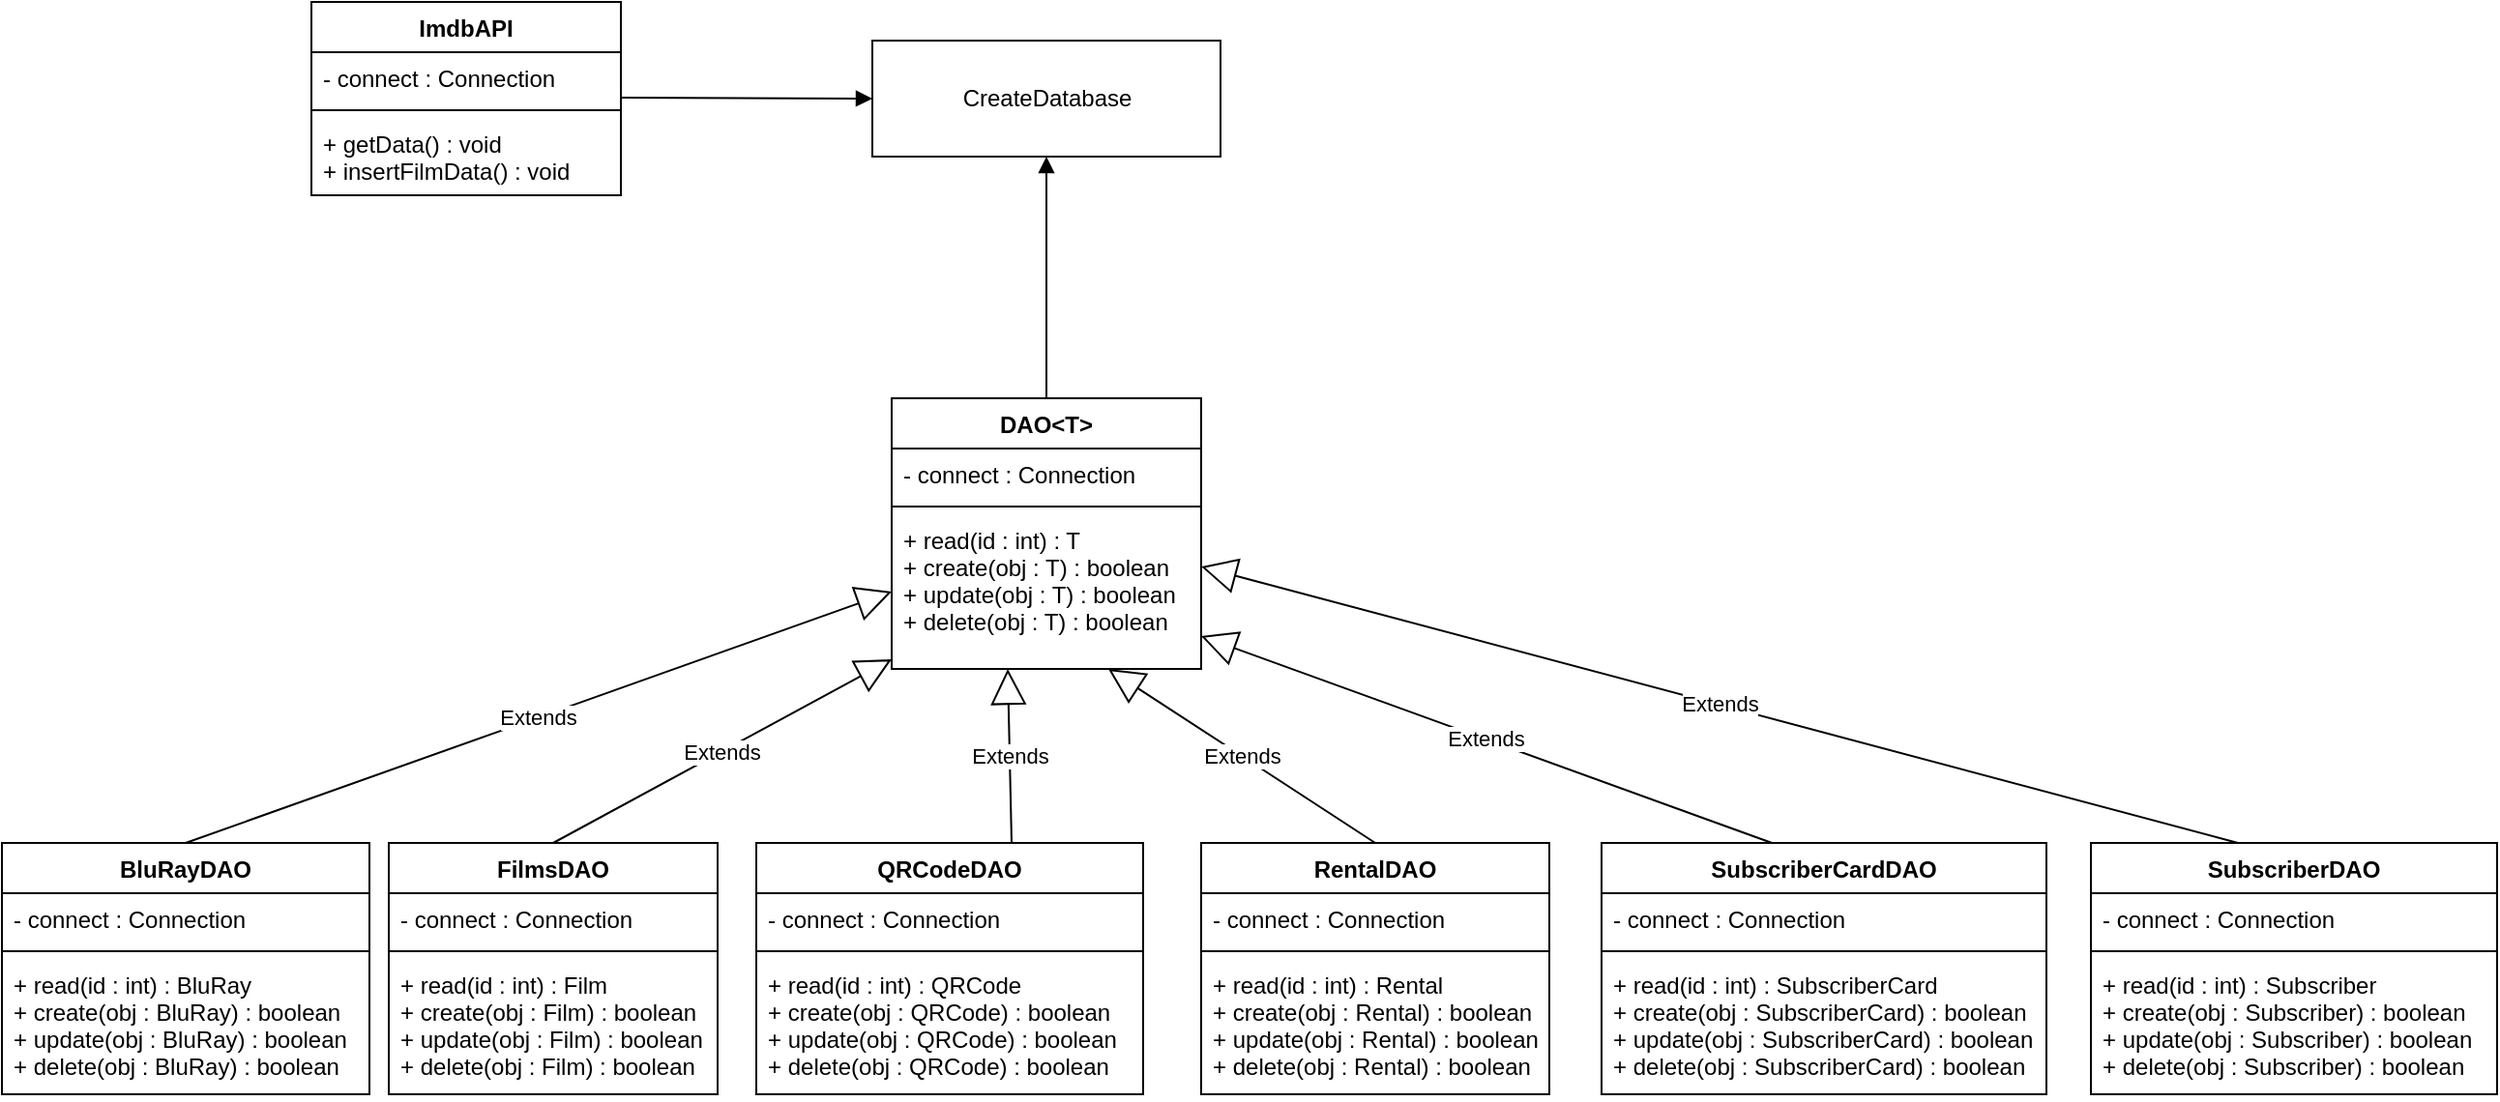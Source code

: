 <mxfile version="20.6.2" type="device"><diagram id="24D9t57EUI3LmT-qk2Hr" name="Page-1"><mxGraphModel dx="1422" dy="762" grid="1" gridSize="10" guides="1" tooltips="1" connect="1" arrows="1" fold="1" page="1" pageScale="1" pageWidth="827" pageHeight="1169" math="0" shadow="0"><root><mxCell id="0"/><mxCell id="1" parent="0"/><mxCell id="Q70r8gTBDb8deGcfzBAF-1" value="SubscriberDAO" style="swimlane;fontStyle=1;align=center;verticalAlign=top;childLayout=stackLayout;horizontal=1;startSize=26;horizontalStack=0;resizeParent=1;resizeParentMax=0;resizeLast=0;collapsible=1;marginBottom=0;" vertex="1" parent="1"><mxGeometry x="1140" y="625" width="210" height="130" as="geometry"/></mxCell><mxCell id="Q70r8gTBDb8deGcfzBAF-2" value="- connect : Connection" style="text;strokeColor=none;fillColor=none;align=left;verticalAlign=top;spacingLeft=4;spacingRight=4;overflow=hidden;rotatable=0;points=[[0,0.5],[1,0.5]];portConstraint=eastwest;" vertex="1" parent="Q70r8gTBDb8deGcfzBAF-1"><mxGeometry y="26" width="210" height="26" as="geometry"/></mxCell><mxCell id="Q70r8gTBDb8deGcfzBAF-3" value="" style="line;strokeWidth=1;fillColor=none;align=left;verticalAlign=middle;spacingTop=-1;spacingLeft=3;spacingRight=3;rotatable=0;labelPosition=right;points=[];portConstraint=eastwest;strokeColor=inherit;" vertex="1" parent="Q70r8gTBDb8deGcfzBAF-1"><mxGeometry y="52" width="210" height="8" as="geometry"/></mxCell><mxCell id="Q70r8gTBDb8deGcfzBAF-4" value="+ read(id : int) : Subscriber&#10;+ create(obj : Subscriber) : boolean&#10;+ update(obj : Subscriber) : boolean&#10;+ delete(obj : Subscriber) : boolean" style="text;strokeColor=none;fillColor=none;align=left;verticalAlign=top;spacingLeft=4;spacingRight=4;overflow=hidden;rotatable=0;points=[[0,0.5],[1,0.5]];portConstraint=eastwest;" vertex="1" parent="Q70r8gTBDb8deGcfzBAF-1"><mxGeometry y="60" width="210" height="70" as="geometry"/></mxCell><mxCell id="Q70r8gTBDb8deGcfzBAF-5" value="SubscriberCardDAO" style="swimlane;fontStyle=1;align=center;verticalAlign=top;childLayout=stackLayout;horizontal=1;startSize=26;horizontalStack=0;resizeParent=1;resizeParentMax=0;resizeLast=0;collapsible=1;marginBottom=0;" vertex="1" parent="1"><mxGeometry x="887" y="625" width="230" height="130" as="geometry"/></mxCell><mxCell id="Q70r8gTBDb8deGcfzBAF-6" value="- connect : Connection" style="text;strokeColor=none;fillColor=none;align=left;verticalAlign=top;spacingLeft=4;spacingRight=4;overflow=hidden;rotatable=0;points=[[0,0.5],[1,0.5]];portConstraint=eastwest;" vertex="1" parent="Q70r8gTBDb8deGcfzBAF-5"><mxGeometry y="26" width="230" height="26" as="geometry"/></mxCell><mxCell id="Q70r8gTBDb8deGcfzBAF-7" value="" style="line;strokeWidth=1;fillColor=none;align=left;verticalAlign=middle;spacingTop=-1;spacingLeft=3;spacingRight=3;rotatable=0;labelPosition=right;points=[];portConstraint=eastwest;strokeColor=inherit;" vertex="1" parent="Q70r8gTBDb8deGcfzBAF-5"><mxGeometry y="52" width="230" height="8" as="geometry"/></mxCell><mxCell id="Q70r8gTBDb8deGcfzBAF-8" value="+ read(id : int) : SubscriberCard&#10;+ create(obj : SubscriberCard) : boolean&#10;+ update(obj : SubscriberCard) : boolean&#10;+ delete(obj : SubscriberCard) : boolean" style="text;strokeColor=none;fillColor=none;align=left;verticalAlign=top;spacingLeft=4;spacingRight=4;overflow=hidden;rotatable=0;points=[[0,0.5],[1,0.5]];portConstraint=eastwest;" vertex="1" parent="Q70r8gTBDb8deGcfzBAF-5"><mxGeometry y="60" width="230" height="70" as="geometry"/></mxCell><mxCell id="Q70r8gTBDb8deGcfzBAF-9" value="RentalDAO" style="swimlane;fontStyle=1;align=center;verticalAlign=top;childLayout=stackLayout;horizontal=1;startSize=26;horizontalStack=0;resizeParent=1;resizeParentMax=0;resizeLast=0;collapsible=1;marginBottom=0;" vertex="1" parent="1"><mxGeometry x="680" y="625" width="180" height="130" as="geometry"/></mxCell><mxCell id="Q70r8gTBDb8deGcfzBAF-10" value="- connect : Connection" style="text;strokeColor=none;fillColor=none;align=left;verticalAlign=top;spacingLeft=4;spacingRight=4;overflow=hidden;rotatable=0;points=[[0,0.5],[1,0.5]];portConstraint=eastwest;" vertex="1" parent="Q70r8gTBDb8deGcfzBAF-9"><mxGeometry y="26" width="180" height="26" as="geometry"/></mxCell><mxCell id="Q70r8gTBDb8deGcfzBAF-11" value="" style="line;strokeWidth=1;fillColor=none;align=left;verticalAlign=middle;spacingTop=-1;spacingLeft=3;spacingRight=3;rotatable=0;labelPosition=right;points=[];portConstraint=eastwest;strokeColor=inherit;" vertex="1" parent="Q70r8gTBDb8deGcfzBAF-9"><mxGeometry y="52" width="180" height="8" as="geometry"/></mxCell><mxCell id="Q70r8gTBDb8deGcfzBAF-12" value="+ read(id : int) : Rental&#10;+ create(obj : Rental) : boolean&#10;+ update(obj : Rental) : boolean&#10;+ delete(obj : Rental) : boolean" style="text;strokeColor=none;fillColor=none;align=left;verticalAlign=top;spacingLeft=4;spacingRight=4;overflow=hidden;rotatable=0;points=[[0,0.5],[1,0.5]];portConstraint=eastwest;" vertex="1" parent="Q70r8gTBDb8deGcfzBAF-9"><mxGeometry y="60" width="180" height="70" as="geometry"/></mxCell><mxCell id="Q70r8gTBDb8deGcfzBAF-13" value="QRCodeDAO" style="swimlane;fontStyle=1;align=center;verticalAlign=top;childLayout=stackLayout;horizontal=1;startSize=26;horizontalStack=0;resizeParent=1;resizeParentMax=0;resizeLast=0;collapsible=1;marginBottom=0;" vertex="1" parent="1"><mxGeometry x="450" y="625" width="200" height="130" as="geometry"/></mxCell><mxCell id="Q70r8gTBDb8deGcfzBAF-14" value="- connect : Connection" style="text;strokeColor=none;fillColor=none;align=left;verticalAlign=top;spacingLeft=4;spacingRight=4;overflow=hidden;rotatable=0;points=[[0,0.5],[1,0.5]];portConstraint=eastwest;" vertex="1" parent="Q70r8gTBDb8deGcfzBAF-13"><mxGeometry y="26" width="200" height="26" as="geometry"/></mxCell><mxCell id="Q70r8gTBDb8deGcfzBAF-15" value="" style="line;strokeWidth=1;fillColor=none;align=left;verticalAlign=middle;spacingTop=-1;spacingLeft=3;spacingRight=3;rotatable=0;labelPosition=right;points=[];portConstraint=eastwest;strokeColor=inherit;" vertex="1" parent="Q70r8gTBDb8deGcfzBAF-13"><mxGeometry y="52" width="200" height="8" as="geometry"/></mxCell><mxCell id="Q70r8gTBDb8deGcfzBAF-16" value="+ read(id : int) : QRCode&#10;+ create(obj : QRCode) : boolean&#10;+ update(obj : QRCode) : boolean&#10;+ delete(obj : QRCode) : boolean" style="text;strokeColor=none;fillColor=none;align=left;verticalAlign=top;spacingLeft=4;spacingRight=4;overflow=hidden;rotatable=0;points=[[0,0.5],[1,0.5]];portConstraint=eastwest;" vertex="1" parent="Q70r8gTBDb8deGcfzBAF-13"><mxGeometry y="60" width="200" height="70" as="geometry"/></mxCell><mxCell id="Q70r8gTBDb8deGcfzBAF-17" value="FilmsDAO" style="swimlane;fontStyle=1;align=center;verticalAlign=top;childLayout=stackLayout;horizontal=1;startSize=26;horizontalStack=0;resizeParent=1;resizeParentMax=0;resizeLast=0;collapsible=1;marginBottom=0;" vertex="1" parent="1"><mxGeometry x="260" y="625" width="170" height="130" as="geometry"/></mxCell><mxCell id="Q70r8gTBDb8deGcfzBAF-18" value="- connect : Connection" style="text;strokeColor=none;fillColor=none;align=left;verticalAlign=top;spacingLeft=4;spacingRight=4;overflow=hidden;rotatable=0;points=[[0,0.5],[1,0.5]];portConstraint=eastwest;" vertex="1" parent="Q70r8gTBDb8deGcfzBAF-17"><mxGeometry y="26" width="170" height="26" as="geometry"/></mxCell><mxCell id="Q70r8gTBDb8deGcfzBAF-19" value="" style="line;strokeWidth=1;fillColor=none;align=left;verticalAlign=middle;spacingTop=-1;spacingLeft=3;spacingRight=3;rotatable=0;labelPosition=right;points=[];portConstraint=eastwest;strokeColor=inherit;" vertex="1" parent="Q70r8gTBDb8deGcfzBAF-17"><mxGeometry y="52" width="170" height="8" as="geometry"/></mxCell><mxCell id="Q70r8gTBDb8deGcfzBAF-20" value="+ read(id : int) : Film&#10;+ create(obj : Film) : boolean&#10;+ update(obj : Film) : boolean&#10;+ delete(obj : Film) : boolean" style="text;strokeColor=none;fillColor=none;align=left;verticalAlign=top;spacingLeft=4;spacingRight=4;overflow=hidden;rotatable=0;points=[[0,0.5],[1,0.5]];portConstraint=eastwest;" vertex="1" parent="Q70r8gTBDb8deGcfzBAF-17"><mxGeometry y="60" width="170" height="70" as="geometry"/></mxCell><mxCell id="Q70r8gTBDb8deGcfzBAF-21" value="BluRayDAO" style="swimlane;fontStyle=1;align=center;verticalAlign=top;childLayout=stackLayout;horizontal=1;startSize=26;horizontalStack=0;resizeParent=1;resizeParentMax=0;resizeLast=0;collapsible=1;marginBottom=0;" vertex="1" parent="1"><mxGeometry x="60" y="625" width="190" height="130" as="geometry"/></mxCell><mxCell id="Q70r8gTBDb8deGcfzBAF-22" value="- connect : Connection" style="text;strokeColor=none;fillColor=none;align=left;verticalAlign=top;spacingLeft=4;spacingRight=4;overflow=hidden;rotatable=0;points=[[0,0.5],[1,0.5]];portConstraint=eastwest;" vertex="1" parent="Q70r8gTBDb8deGcfzBAF-21"><mxGeometry y="26" width="190" height="26" as="geometry"/></mxCell><mxCell id="Q70r8gTBDb8deGcfzBAF-23" value="" style="line;strokeWidth=1;fillColor=none;align=left;verticalAlign=middle;spacingTop=-1;spacingLeft=3;spacingRight=3;rotatable=0;labelPosition=right;points=[];portConstraint=eastwest;strokeColor=inherit;" vertex="1" parent="Q70r8gTBDb8deGcfzBAF-21"><mxGeometry y="52" width="190" height="8" as="geometry"/></mxCell><mxCell id="Q70r8gTBDb8deGcfzBAF-24" value="+ read(id : int) : BluRay&#10;+ create(obj : BluRay) : boolean&#10;+ update(obj : BluRay) : boolean&#10;+ delete(obj : BluRay) : boolean" style="text;strokeColor=none;fillColor=none;align=left;verticalAlign=top;spacingLeft=4;spacingRight=4;overflow=hidden;rotatable=0;points=[[0,0.5],[1,0.5]];portConstraint=eastwest;" vertex="1" parent="Q70r8gTBDb8deGcfzBAF-21"><mxGeometry y="60" width="190" height="70" as="geometry"/></mxCell><mxCell id="Q70r8gTBDb8deGcfzBAF-25" value="DAO&lt;T&gt;" style="swimlane;fontStyle=1;align=center;verticalAlign=top;childLayout=stackLayout;horizontal=1;startSize=26;horizontalStack=0;resizeParent=1;resizeParentMax=0;resizeLast=0;collapsible=1;marginBottom=0;" vertex="1" parent="1"><mxGeometry x="520" y="395" width="160" height="140" as="geometry"/></mxCell><mxCell id="Q70r8gTBDb8deGcfzBAF-26" value="- connect : Connection" style="text;strokeColor=none;fillColor=none;align=left;verticalAlign=top;spacingLeft=4;spacingRight=4;overflow=hidden;rotatable=0;points=[[0,0.5],[1,0.5]];portConstraint=eastwest;" vertex="1" parent="Q70r8gTBDb8deGcfzBAF-25"><mxGeometry y="26" width="160" height="26" as="geometry"/></mxCell><mxCell id="Q70r8gTBDb8deGcfzBAF-27" value="" style="line;strokeWidth=1;fillColor=none;align=left;verticalAlign=middle;spacingTop=-1;spacingLeft=3;spacingRight=3;rotatable=0;labelPosition=right;points=[];portConstraint=eastwest;strokeColor=inherit;" vertex="1" parent="Q70r8gTBDb8deGcfzBAF-25"><mxGeometry y="52" width="160" height="8" as="geometry"/></mxCell><mxCell id="Q70r8gTBDb8deGcfzBAF-28" value="+ read(id : int) : T&#10;+ create(obj : T) : boolean&#10;+ update(obj : T) : boolean&#10;+ delete(obj : T) : boolean" style="text;strokeColor=none;fillColor=none;align=left;verticalAlign=top;spacingLeft=4;spacingRight=4;overflow=hidden;rotatable=0;points=[[0,0.5],[1,0.5]];portConstraint=eastwest;" vertex="1" parent="Q70r8gTBDb8deGcfzBAF-25"><mxGeometry y="60" width="160" height="80" as="geometry"/></mxCell><mxCell id="Q70r8gTBDb8deGcfzBAF-53" value="Extends" style="endArrow=block;endSize=16;endFill=0;html=1;rounded=0;exitX=0.362;exitY=0;exitDx=0;exitDy=0;exitPerimeter=0;entryX=1;entryY=0.338;entryDx=0;entryDy=0;entryPerimeter=0;" edge="1" parent="1" source="Q70r8gTBDb8deGcfzBAF-1" target="Q70r8gTBDb8deGcfzBAF-28"><mxGeometry width="160" relative="1" as="geometry"><mxPoint x="910" y="555" as="sourcePoint"/><mxPoint x="1070" y="555" as="targetPoint"/></mxGeometry></mxCell><mxCell id="Q70r8gTBDb8deGcfzBAF-54" value="Extends" style="endArrow=block;endSize=16;endFill=0;html=1;rounded=0;exitX=0.383;exitY=0;exitDx=0;exitDy=0;exitPerimeter=0;entryX=1;entryY=0.788;entryDx=0;entryDy=0;entryPerimeter=0;" edge="1" parent="1" source="Q70r8gTBDb8deGcfzBAF-5" target="Q70r8gTBDb8deGcfzBAF-28"><mxGeometry width="160" relative="1" as="geometry"><mxPoint x="727" y="555" as="sourcePoint"/><mxPoint x="887" y="555" as="targetPoint"/></mxGeometry></mxCell><mxCell id="Q70r8gTBDb8deGcfzBAF-55" value="Extends" style="endArrow=block;endSize=16;endFill=0;html=1;rounded=0;exitX=0.5;exitY=0;exitDx=0;exitDy=0;entryX=0.7;entryY=1;entryDx=0;entryDy=0;entryPerimeter=0;" edge="1" parent="1" source="Q70r8gTBDb8deGcfzBAF-9" target="Q70r8gTBDb8deGcfzBAF-28"><mxGeometry width="160" relative="1" as="geometry"><mxPoint x="640" y="585" as="sourcePoint"/><mxPoint x="800" y="585" as="targetPoint"/></mxGeometry></mxCell><mxCell id="Q70r8gTBDb8deGcfzBAF-56" value="Extends" style="endArrow=block;endSize=16;endFill=0;html=1;rounded=0;exitX=0.66;exitY=0;exitDx=0;exitDy=0;exitPerimeter=0;entryX=0.375;entryY=1;entryDx=0;entryDy=0;entryPerimeter=0;" edge="1" parent="1" source="Q70r8gTBDb8deGcfzBAF-13" target="Q70r8gTBDb8deGcfzBAF-28"><mxGeometry width="160" relative="1" as="geometry"><mxPoint x="520" y="589" as="sourcePoint"/><mxPoint x="680" y="589" as="targetPoint"/></mxGeometry></mxCell><mxCell id="Q70r8gTBDb8deGcfzBAF-57" value="Extends" style="endArrow=block;endSize=16;endFill=0;html=1;rounded=0;exitX=0.5;exitY=0;exitDx=0;exitDy=0;entryX=0;entryY=0.938;entryDx=0;entryDy=0;entryPerimeter=0;" edge="1" parent="1" source="Q70r8gTBDb8deGcfzBAF-17" target="Q70r8gTBDb8deGcfzBAF-28"><mxGeometry width="160" relative="1" as="geometry"><mxPoint x="380" y="589" as="sourcePoint"/><mxPoint x="520" y="535" as="targetPoint"/><Array as="points"/></mxGeometry></mxCell><mxCell id="Q70r8gTBDb8deGcfzBAF-58" value="Extends" style="endArrow=block;endSize=16;endFill=0;html=1;rounded=0;exitX=0.5;exitY=0;exitDx=0;exitDy=0;entryX=0;entryY=0.5;entryDx=0;entryDy=0;" edge="1" parent="1" source="Q70r8gTBDb8deGcfzBAF-21" target="Q70r8gTBDb8deGcfzBAF-28"><mxGeometry width="160" relative="1" as="geometry"><mxPoint x="210" y="589" as="sourcePoint"/><mxPoint x="520" y="505" as="targetPoint"/></mxGeometry></mxCell><mxCell id="Q70r8gTBDb8deGcfzBAF-60" value="" style="endArrow=block;endFill=1;html=1;edgeStyle=orthogonalEdgeStyle;align=left;verticalAlign=top;rounded=0;exitX=0.5;exitY=0;exitDx=0;exitDy=0;entryX=0.5;entryY=1;entryDx=0;entryDy=0;" edge="1" parent="1" source="Q70r8gTBDb8deGcfzBAF-25" target="Q70r8gTBDb8deGcfzBAF-72"><mxGeometry x="-1" relative="1" as="geometry"><mxPoint x="590" y="355" as="sourcePoint"/><mxPoint x="600" y="305" as="targetPoint"/></mxGeometry></mxCell><mxCell id="Q70r8gTBDb8deGcfzBAF-63" value="ImdbAPI" style="swimlane;fontStyle=1;align=center;verticalAlign=top;childLayout=stackLayout;horizontal=1;startSize=26;horizontalStack=0;resizeParent=1;resizeParentMax=0;resizeLast=0;collapsible=1;marginBottom=0;" vertex="1" parent="1"><mxGeometry x="220" y="190" width="160" height="100" as="geometry"/></mxCell><mxCell id="Q70r8gTBDb8deGcfzBAF-64" value="- connect : Connection" style="text;strokeColor=none;fillColor=none;align=left;verticalAlign=top;spacingLeft=4;spacingRight=4;overflow=hidden;rotatable=0;points=[[0,0.5],[1,0.5]];portConstraint=eastwest;" vertex="1" parent="Q70r8gTBDb8deGcfzBAF-63"><mxGeometry y="26" width="160" height="26" as="geometry"/></mxCell><mxCell id="Q70r8gTBDb8deGcfzBAF-65" value="" style="line;strokeWidth=1;fillColor=none;align=left;verticalAlign=middle;spacingTop=-1;spacingLeft=3;spacingRight=3;rotatable=0;labelPosition=right;points=[];portConstraint=eastwest;strokeColor=inherit;" vertex="1" parent="Q70r8gTBDb8deGcfzBAF-63"><mxGeometry y="52" width="160" height="8" as="geometry"/></mxCell><mxCell id="Q70r8gTBDb8deGcfzBAF-66" value="+ getData() : void&#10;+ insertFilmData() : void" style="text;strokeColor=none;fillColor=none;align=left;verticalAlign=top;spacingLeft=4;spacingRight=4;overflow=hidden;rotatable=0;points=[[0,0.5],[1,0.5]];portConstraint=eastwest;" vertex="1" parent="Q70r8gTBDb8deGcfzBAF-63"><mxGeometry y="60" width="160" height="40" as="geometry"/></mxCell><mxCell id="Q70r8gTBDb8deGcfzBAF-67" value="" style="endArrow=block;endFill=1;html=1;edgeStyle=orthogonalEdgeStyle;align=left;verticalAlign=top;rounded=0;entryX=0;entryY=0.5;entryDx=0;entryDy=0;" edge="1" parent="1" target="Q70r8gTBDb8deGcfzBAF-72"><mxGeometry x="-1" relative="1" as="geometry"><mxPoint x="380" y="239.5" as="sourcePoint"/><mxPoint x="500" y="239.5" as="targetPoint"/></mxGeometry></mxCell><mxCell id="Q70r8gTBDb8deGcfzBAF-72" value="CreateDatabase" style="html=1;" vertex="1" parent="1"><mxGeometry x="510" y="210" width="180" height="60" as="geometry"/></mxCell></root></mxGraphModel></diagram></mxfile>